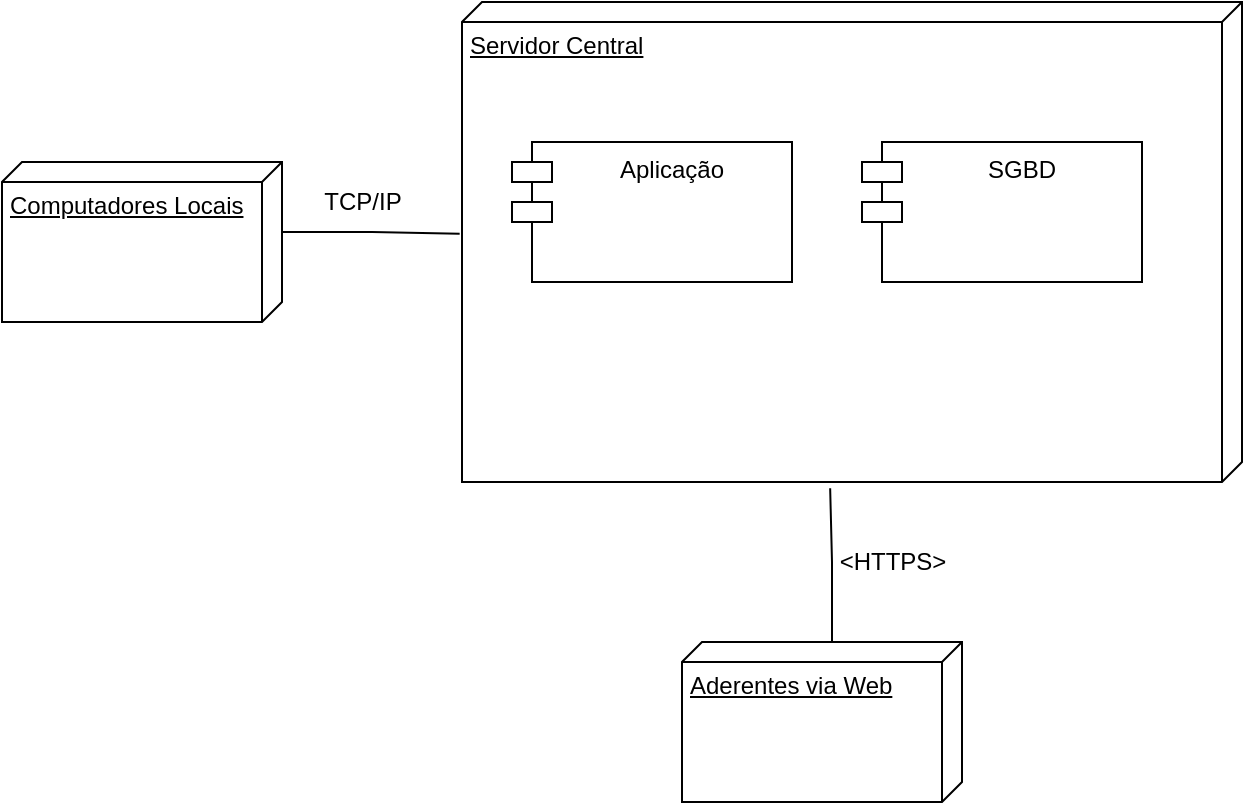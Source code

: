 <mxfile version="14.5.7" type="device"><diagram id="o2Zry-UAkiGW4ndd0Qn0" name="Page-1"><mxGraphModel dx="1422" dy="809" grid="1" gridSize="10" guides="1" tooltips="1" connect="1" arrows="1" fold="1" page="1" pageScale="1" pageWidth="850" pageHeight="1100" math="0" shadow="0"><root><mxCell id="0"/><mxCell id="1" parent="0"/><mxCell id="CoEkGKdlKmgzd8hvhr1v-1" value="Servidor Central" style="verticalAlign=top;align=left;spacingTop=8;spacingLeft=2;spacingRight=12;shape=cube;size=10;direction=south;fontStyle=4;html=1;" vertex="1" parent="1"><mxGeometry x="330" y="230" width="390" height="240" as="geometry"/></mxCell><mxCell id="CoEkGKdlKmgzd8hvhr1v-7" style="edgeStyle=orthogonalEdgeStyle;rounded=0;orthogonalLoop=1;jettySize=auto;html=1;exitX=0;exitY=0;exitDx=0;exitDy=65;exitPerimeter=0;entryX=1.013;entryY=0.528;entryDx=0;entryDy=0;entryPerimeter=0;endArrow=none;endFill=0;" edge="1" parent="1" source="CoEkGKdlKmgzd8hvhr1v-2" target="CoEkGKdlKmgzd8hvhr1v-1"><mxGeometry relative="1" as="geometry"/></mxCell><mxCell id="CoEkGKdlKmgzd8hvhr1v-2" value="Aderentes via Web" style="verticalAlign=top;align=left;spacingTop=8;spacingLeft=2;spacingRight=12;shape=cube;size=10;direction=south;fontStyle=4;html=1;" vertex="1" parent="1"><mxGeometry x="440" y="550" width="140" height="80" as="geometry"/></mxCell><mxCell id="CoEkGKdlKmgzd8hvhr1v-6" style="edgeStyle=orthogonalEdgeStyle;rounded=0;orthogonalLoop=1;jettySize=auto;html=1;exitX=0;exitY=0;exitDx=35;exitDy=0;exitPerimeter=0;entryX=0.483;entryY=1.003;entryDx=0;entryDy=0;entryPerimeter=0;endArrow=none;endFill=0;" edge="1" parent="1" source="CoEkGKdlKmgzd8hvhr1v-3" target="CoEkGKdlKmgzd8hvhr1v-1"><mxGeometry relative="1" as="geometry"/></mxCell><mxCell id="CoEkGKdlKmgzd8hvhr1v-3" value="Computadores Locais" style="verticalAlign=top;align=left;spacingTop=8;spacingLeft=2;spacingRight=12;shape=cube;size=10;direction=south;fontStyle=4;html=1;" vertex="1" parent="1"><mxGeometry x="100" y="310" width="140" height="80" as="geometry"/></mxCell><mxCell id="CoEkGKdlKmgzd8hvhr1v-4" value="Aplicação" style="shape=module;align=left;spacingLeft=20;align=center;verticalAlign=top;" vertex="1" parent="1"><mxGeometry x="355" y="300" width="140" height="70" as="geometry"/></mxCell><mxCell id="CoEkGKdlKmgzd8hvhr1v-5" value="SGBD" style="shape=module;align=left;spacingLeft=20;align=center;verticalAlign=top;" vertex="1" parent="1"><mxGeometry x="530" y="300" width="140" height="70" as="geometry"/></mxCell><mxCell id="CoEkGKdlKmgzd8hvhr1v-8" value="TCP/IP" style="text;html=1;align=center;verticalAlign=middle;resizable=0;points=[];autosize=1;" vertex="1" parent="1"><mxGeometry x="255" y="320" width="50" height="20" as="geometry"/></mxCell><mxCell id="CoEkGKdlKmgzd8hvhr1v-9" value="&amp;lt;HTTPS&amp;gt;" style="text;html=1;align=center;verticalAlign=middle;resizable=0;points=[];autosize=1;" vertex="1" parent="1"><mxGeometry x="510" y="500" width="70" height="20" as="geometry"/></mxCell></root></mxGraphModel></diagram></mxfile>